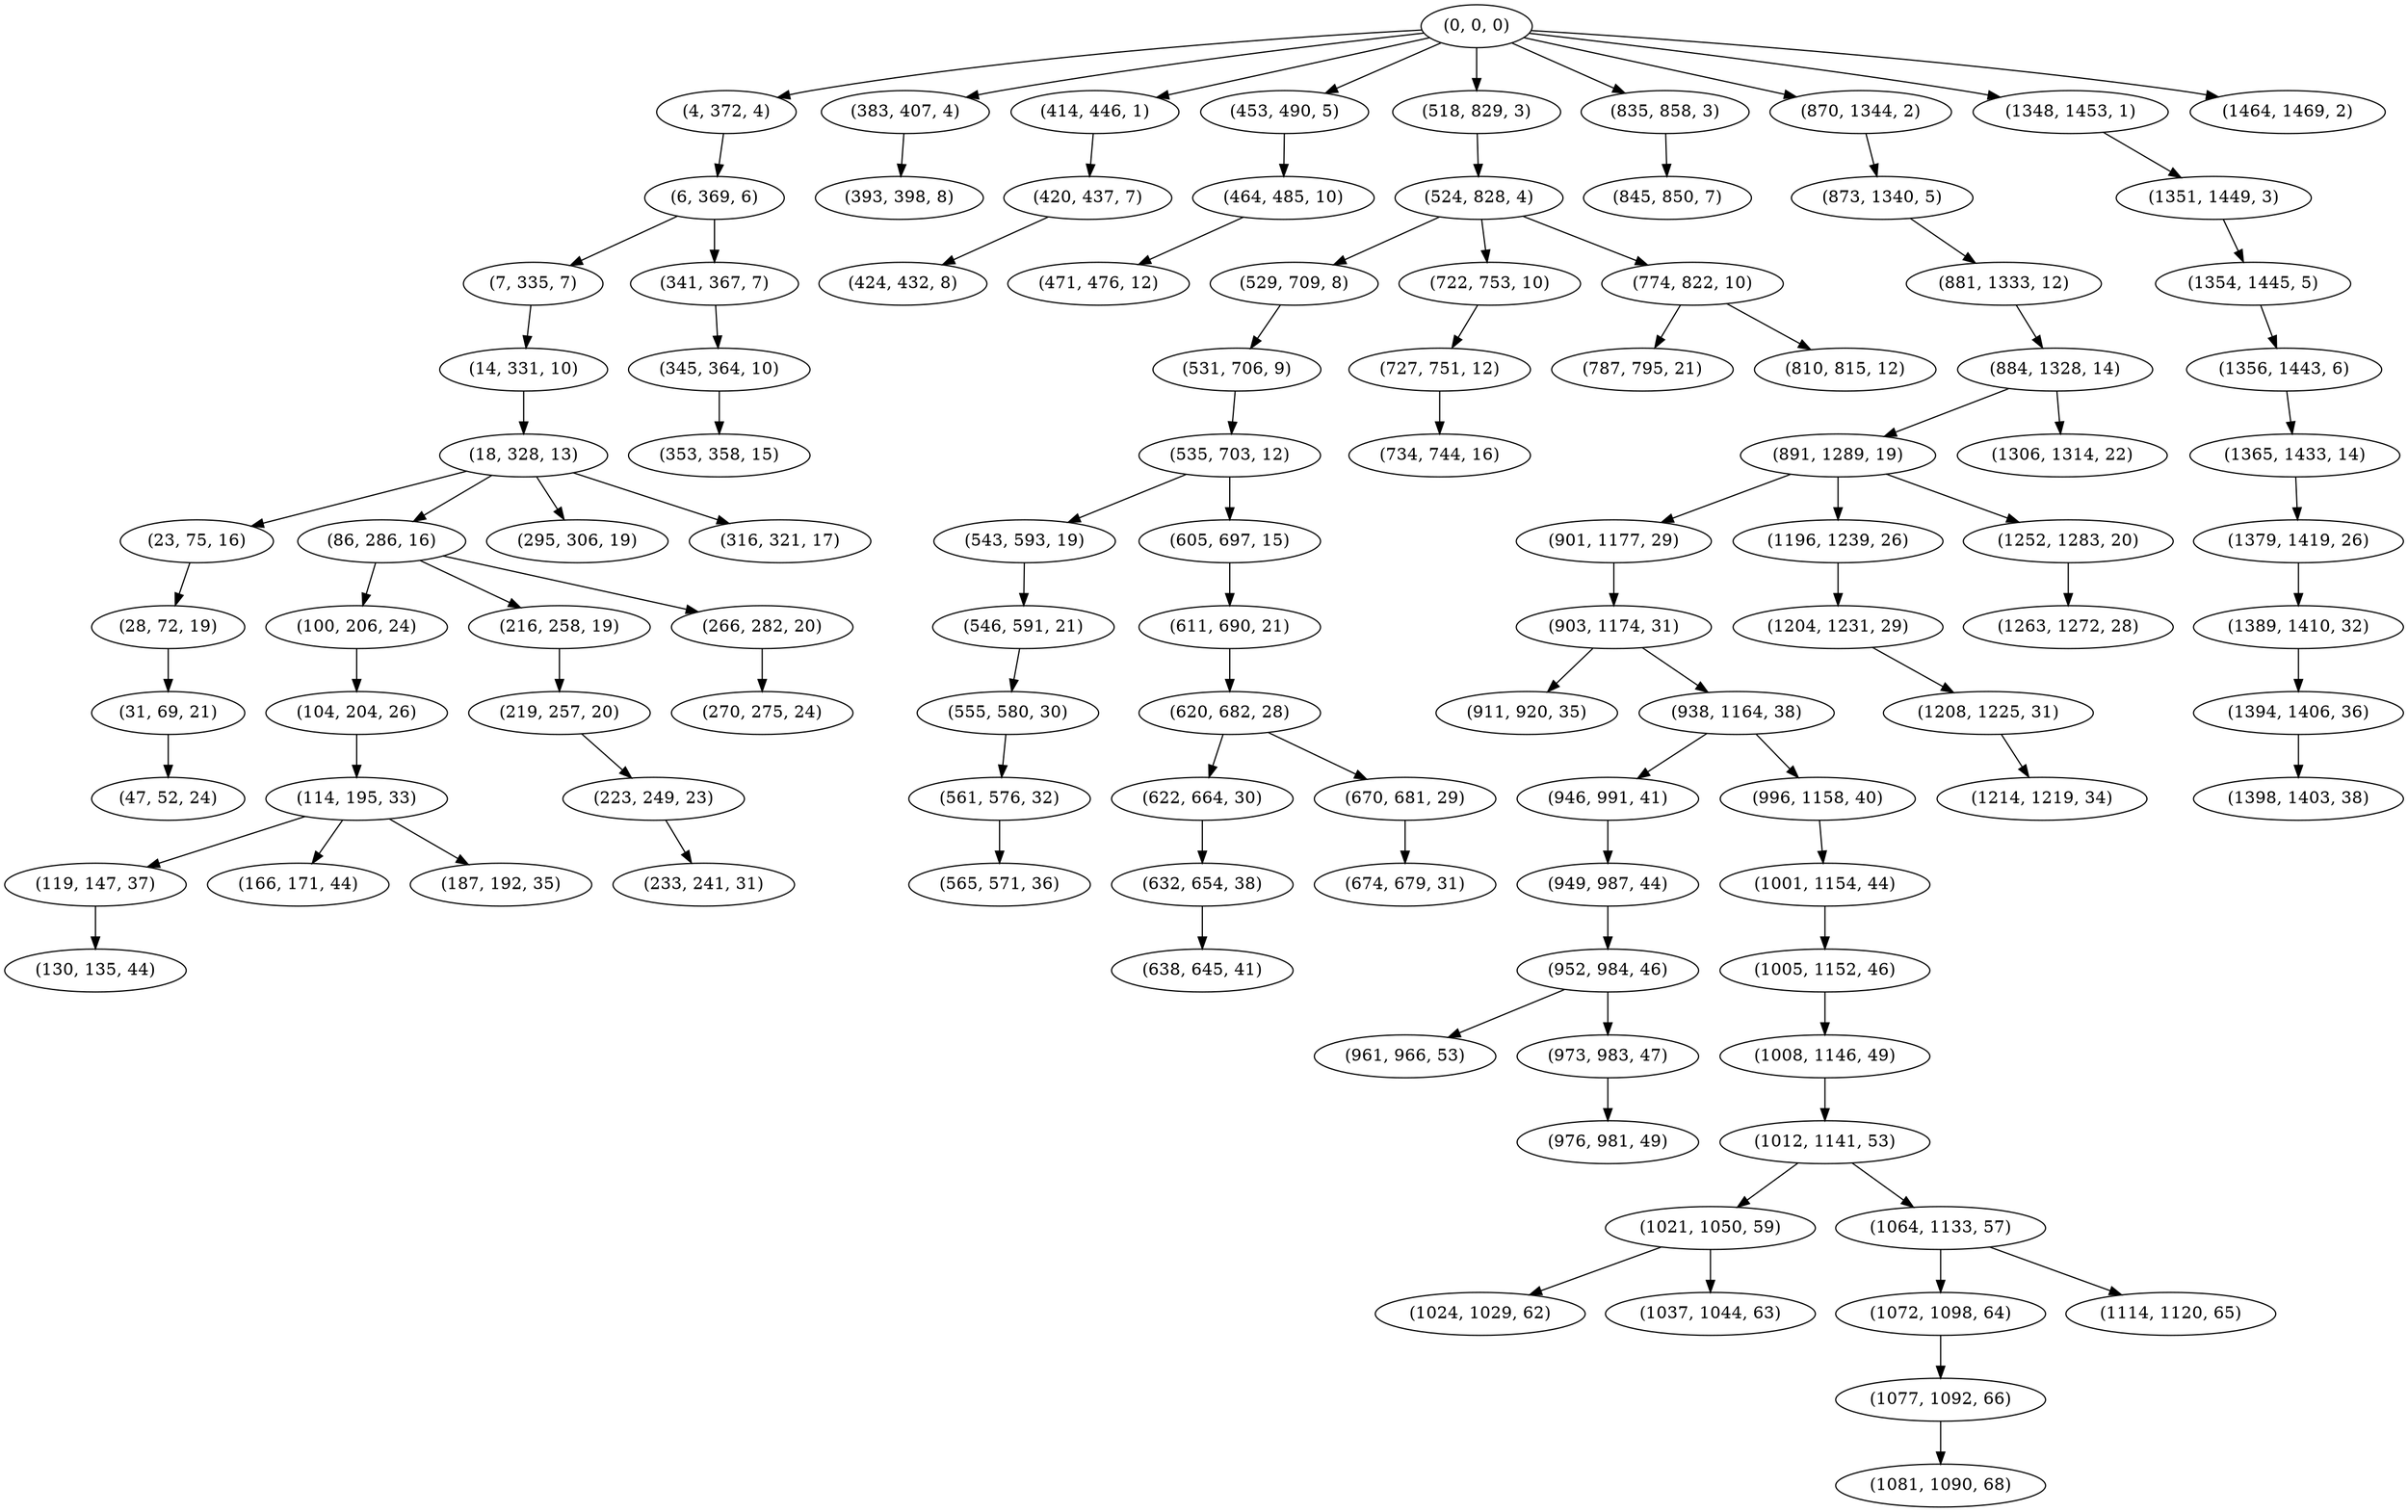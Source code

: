 digraph tree {
    "(0, 0, 0)";
    "(4, 372, 4)";
    "(6, 369, 6)";
    "(7, 335, 7)";
    "(14, 331, 10)";
    "(18, 328, 13)";
    "(23, 75, 16)";
    "(28, 72, 19)";
    "(31, 69, 21)";
    "(47, 52, 24)";
    "(86, 286, 16)";
    "(100, 206, 24)";
    "(104, 204, 26)";
    "(114, 195, 33)";
    "(119, 147, 37)";
    "(130, 135, 44)";
    "(166, 171, 44)";
    "(187, 192, 35)";
    "(216, 258, 19)";
    "(219, 257, 20)";
    "(223, 249, 23)";
    "(233, 241, 31)";
    "(266, 282, 20)";
    "(270, 275, 24)";
    "(295, 306, 19)";
    "(316, 321, 17)";
    "(341, 367, 7)";
    "(345, 364, 10)";
    "(353, 358, 15)";
    "(383, 407, 4)";
    "(393, 398, 8)";
    "(414, 446, 1)";
    "(420, 437, 7)";
    "(424, 432, 8)";
    "(453, 490, 5)";
    "(464, 485, 10)";
    "(471, 476, 12)";
    "(518, 829, 3)";
    "(524, 828, 4)";
    "(529, 709, 8)";
    "(531, 706, 9)";
    "(535, 703, 12)";
    "(543, 593, 19)";
    "(546, 591, 21)";
    "(555, 580, 30)";
    "(561, 576, 32)";
    "(565, 571, 36)";
    "(605, 697, 15)";
    "(611, 690, 21)";
    "(620, 682, 28)";
    "(622, 664, 30)";
    "(632, 654, 38)";
    "(638, 645, 41)";
    "(670, 681, 29)";
    "(674, 679, 31)";
    "(722, 753, 10)";
    "(727, 751, 12)";
    "(734, 744, 16)";
    "(774, 822, 10)";
    "(787, 795, 21)";
    "(810, 815, 12)";
    "(835, 858, 3)";
    "(845, 850, 7)";
    "(870, 1344, 2)";
    "(873, 1340, 5)";
    "(881, 1333, 12)";
    "(884, 1328, 14)";
    "(891, 1289, 19)";
    "(901, 1177, 29)";
    "(903, 1174, 31)";
    "(911, 920, 35)";
    "(938, 1164, 38)";
    "(946, 991, 41)";
    "(949, 987, 44)";
    "(952, 984, 46)";
    "(961, 966, 53)";
    "(973, 983, 47)";
    "(976, 981, 49)";
    "(996, 1158, 40)";
    "(1001, 1154, 44)";
    "(1005, 1152, 46)";
    "(1008, 1146, 49)";
    "(1012, 1141, 53)";
    "(1021, 1050, 59)";
    "(1024, 1029, 62)";
    "(1037, 1044, 63)";
    "(1064, 1133, 57)";
    "(1072, 1098, 64)";
    "(1077, 1092, 66)";
    "(1081, 1090, 68)";
    "(1114, 1120, 65)";
    "(1196, 1239, 26)";
    "(1204, 1231, 29)";
    "(1208, 1225, 31)";
    "(1214, 1219, 34)";
    "(1252, 1283, 20)";
    "(1263, 1272, 28)";
    "(1306, 1314, 22)";
    "(1348, 1453, 1)";
    "(1351, 1449, 3)";
    "(1354, 1445, 5)";
    "(1356, 1443, 6)";
    "(1365, 1433, 14)";
    "(1379, 1419, 26)";
    "(1389, 1410, 32)";
    "(1394, 1406, 36)";
    "(1398, 1403, 38)";
    "(1464, 1469, 2)";
    "(0, 0, 0)" -> "(4, 372, 4)";
    "(0, 0, 0)" -> "(383, 407, 4)";
    "(0, 0, 0)" -> "(414, 446, 1)";
    "(0, 0, 0)" -> "(453, 490, 5)";
    "(0, 0, 0)" -> "(518, 829, 3)";
    "(0, 0, 0)" -> "(835, 858, 3)";
    "(0, 0, 0)" -> "(870, 1344, 2)";
    "(0, 0, 0)" -> "(1348, 1453, 1)";
    "(0, 0, 0)" -> "(1464, 1469, 2)";
    "(4, 372, 4)" -> "(6, 369, 6)";
    "(6, 369, 6)" -> "(7, 335, 7)";
    "(6, 369, 6)" -> "(341, 367, 7)";
    "(7, 335, 7)" -> "(14, 331, 10)";
    "(14, 331, 10)" -> "(18, 328, 13)";
    "(18, 328, 13)" -> "(23, 75, 16)";
    "(18, 328, 13)" -> "(86, 286, 16)";
    "(18, 328, 13)" -> "(295, 306, 19)";
    "(18, 328, 13)" -> "(316, 321, 17)";
    "(23, 75, 16)" -> "(28, 72, 19)";
    "(28, 72, 19)" -> "(31, 69, 21)";
    "(31, 69, 21)" -> "(47, 52, 24)";
    "(86, 286, 16)" -> "(100, 206, 24)";
    "(86, 286, 16)" -> "(216, 258, 19)";
    "(86, 286, 16)" -> "(266, 282, 20)";
    "(100, 206, 24)" -> "(104, 204, 26)";
    "(104, 204, 26)" -> "(114, 195, 33)";
    "(114, 195, 33)" -> "(119, 147, 37)";
    "(114, 195, 33)" -> "(166, 171, 44)";
    "(114, 195, 33)" -> "(187, 192, 35)";
    "(119, 147, 37)" -> "(130, 135, 44)";
    "(216, 258, 19)" -> "(219, 257, 20)";
    "(219, 257, 20)" -> "(223, 249, 23)";
    "(223, 249, 23)" -> "(233, 241, 31)";
    "(266, 282, 20)" -> "(270, 275, 24)";
    "(341, 367, 7)" -> "(345, 364, 10)";
    "(345, 364, 10)" -> "(353, 358, 15)";
    "(383, 407, 4)" -> "(393, 398, 8)";
    "(414, 446, 1)" -> "(420, 437, 7)";
    "(420, 437, 7)" -> "(424, 432, 8)";
    "(453, 490, 5)" -> "(464, 485, 10)";
    "(464, 485, 10)" -> "(471, 476, 12)";
    "(518, 829, 3)" -> "(524, 828, 4)";
    "(524, 828, 4)" -> "(529, 709, 8)";
    "(524, 828, 4)" -> "(722, 753, 10)";
    "(524, 828, 4)" -> "(774, 822, 10)";
    "(529, 709, 8)" -> "(531, 706, 9)";
    "(531, 706, 9)" -> "(535, 703, 12)";
    "(535, 703, 12)" -> "(543, 593, 19)";
    "(535, 703, 12)" -> "(605, 697, 15)";
    "(543, 593, 19)" -> "(546, 591, 21)";
    "(546, 591, 21)" -> "(555, 580, 30)";
    "(555, 580, 30)" -> "(561, 576, 32)";
    "(561, 576, 32)" -> "(565, 571, 36)";
    "(605, 697, 15)" -> "(611, 690, 21)";
    "(611, 690, 21)" -> "(620, 682, 28)";
    "(620, 682, 28)" -> "(622, 664, 30)";
    "(620, 682, 28)" -> "(670, 681, 29)";
    "(622, 664, 30)" -> "(632, 654, 38)";
    "(632, 654, 38)" -> "(638, 645, 41)";
    "(670, 681, 29)" -> "(674, 679, 31)";
    "(722, 753, 10)" -> "(727, 751, 12)";
    "(727, 751, 12)" -> "(734, 744, 16)";
    "(774, 822, 10)" -> "(787, 795, 21)";
    "(774, 822, 10)" -> "(810, 815, 12)";
    "(835, 858, 3)" -> "(845, 850, 7)";
    "(870, 1344, 2)" -> "(873, 1340, 5)";
    "(873, 1340, 5)" -> "(881, 1333, 12)";
    "(881, 1333, 12)" -> "(884, 1328, 14)";
    "(884, 1328, 14)" -> "(891, 1289, 19)";
    "(884, 1328, 14)" -> "(1306, 1314, 22)";
    "(891, 1289, 19)" -> "(901, 1177, 29)";
    "(891, 1289, 19)" -> "(1196, 1239, 26)";
    "(891, 1289, 19)" -> "(1252, 1283, 20)";
    "(901, 1177, 29)" -> "(903, 1174, 31)";
    "(903, 1174, 31)" -> "(911, 920, 35)";
    "(903, 1174, 31)" -> "(938, 1164, 38)";
    "(938, 1164, 38)" -> "(946, 991, 41)";
    "(938, 1164, 38)" -> "(996, 1158, 40)";
    "(946, 991, 41)" -> "(949, 987, 44)";
    "(949, 987, 44)" -> "(952, 984, 46)";
    "(952, 984, 46)" -> "(961, 966, 53)";
    "(952, 984, 46)" -> "(973, 983, 47)";
    "(973, 983, 47)" -> "(976, 981, 49)";
    "(996, 1158, 40)" -> "(1001, 1154, 44)";
    "(1001, 1154, 44)" -> "(1005, 1152, 46)";
    "(1005, 1152, 46)" -> "(1008, 1146, 49)";
    "(1008, 1146, 49)" -> "(1012, 1141, 53)";
    "(1012, 1141, 53)" -> "(1021, 1050, 59)";
    "(1012, 1141, 53)" -> "(1064, 1133, 57)";
    "(1021, 1050, 59)" -> "(1024, 1029, 62)";
    "(1021, 1050, 59)" -> "(1037, 1044, 63)";
    "(1064, 1133, 57)" -> "(1072, 1098, 64)";
    "(1064, 1133, 57)" -> "(1114, 1120, 65)";
    "(1072, 1098, 64)" -> "(1077, 1092, 66)";
    "(1077, 1092, 66)" -> "(1081, 1090, 68)";
    "(1196, 1239, 26)" -> "(1204, 1231, 29)";
    "(1204, 1231, 29)" -> "(1208, 1225, 31)";
    "(1208, 1225, 31)" -> "(1214, 1219, 34)";
    "(1252, 1283, 20)" -> "(1263, 1272, 28)";
    "(1348, 1453, 1)" -> "(1351, 1449, 3)";
    "(1351, 1449, 3)" -> "(1354, 1445, 5)";
    "(1354, 1445, 5)" -> "(1356, 1443, 6)";
    "(1356, 1443, 6)" -> "(1365, 1433, 14)";
    "(1365, 1433, 14)" -> "(1379, 1419, 26)";
    "(1379, 1419, 26)" -> "(1389, 1410, 32)";
    "(1389, 1410, 32)" -> "(1394, 1406, 36)";
    "(1394, 1406, 36)" -> "(1398, 1403, 38)";
}

